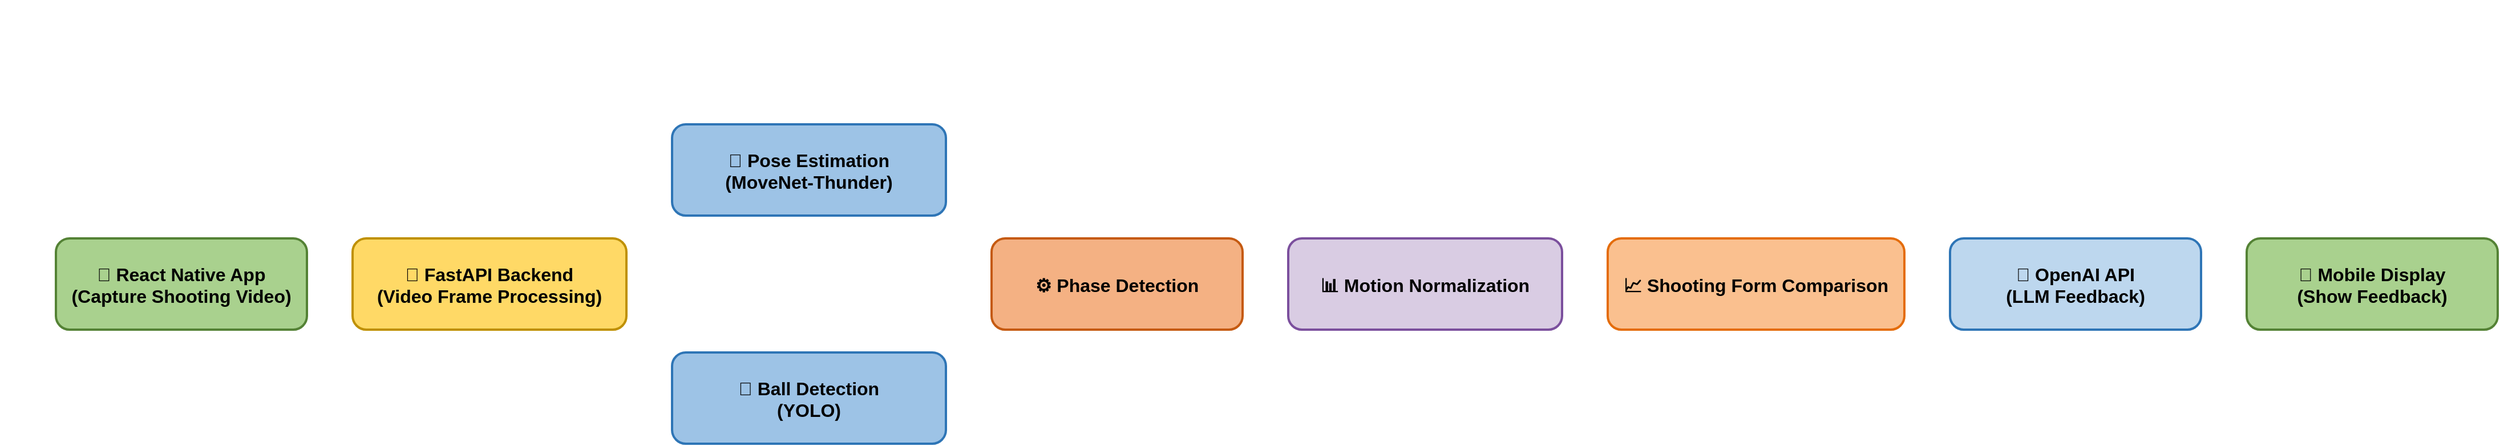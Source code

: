 <mxfile>
  <diagram id="shooting-flow-pro" name="Shooting Flow">
    <mxGraphModel>
      <root>
        <mxCell id="0" />
        <mxCell id="1" parent="0" />

        <!-- React Native -->
        <mxCell id="2" value="📱 React Native App&#xa;(Capture Shooting Video)" style="rounded=1;fillColor=#A9D18E;strokeColor=#548235;fontSize=16;fontStyle=1;strokeWidth=2" vertex="1" parent="1">
          <mxGeometry x="40" y="200" width="220" height="80" as="geometry" />
        </mxCell>

        <!-- FastAPI Backend -->
        <mxCell id="3" value="🚀 FastAPI Backend&#xa;(Video Frame Processing)" style="rounded=1;fillColor=#FFD966;strokeColor=#BF9000;fontSize=16;fontStyle=1;strokeWidth=2" vertex="1" parent="1">
          <mxGeometry x="300" y="200" width="240" height="80" as="geometry" />
        </mxCell>

        <!-- Keypoint Extraction -->
        <mxCell id="4" value="🧍 Pose Estimation&#xa;(MoveNet-Thunder)" style="rounded=1;fillColor=#9DC3E6;strokeColor=#2E75B6;fontSize=16;fontStyle=1;strokeWidth=2" vertex="1" parent="1">
          <mxGeometry x="580" y="100" width="240" height="80" as="geometry" />
        </mxCell>

        <!-- Ball Detection -->
        <mxCell id="5" value="🏀 Ball Detection&#xa;(YOLO)" style="rounded=1;fillColor=#9DC3E6;strokeColor=#2E75B6;fontSize=16;fontStyle=1;strokeWidth=2" vertex="1" parent="1">
          <mxGeometry x="580" y="300" width="240" height="80" as="geometry" />
        </mxCell>

        <!-- Phase Detection -->
        <mxCell id="6" value="⚙️ Phase Detection" style="rounded=1;fillColor=#F4B183;strokeColor=#C55A11;fontSize=16;fontStyle=1;strokeWidth=2" vertex="1" parent="1">
          <mxGeometry x="860" y="200" width="220" height="80" as="geometry" />
        </mxCell>

        <!-- Normalization -->
        <mxCell id="7" value="📊 Motion Normalization" style="rounded=1;fillColor=#D9CCE3;strokeColor=#7B4F9D;fontSize=16;fontStyle=1;strokeWidth=2" vertex="1" parent="1">
          <mxGeometry x="1120" y="200" width="240" height="80" as="geometry" />
        </mxCell>

        <!-- Shooting Comparison -->
        <mxCell id="8" value="📈 Shooting Form Comparison" style="rounded=1;fillColor=#FAC08F;strokeColor=#E46C0A;fontSize=16;fontStyle=1;strokeWidth=2" vertex="1" parent="1">
          <mxGeometry x="1400" y="200" width="260" height="80" as="geometry" />
        </mxCell>

        <!-- OpenAI -->
        <mxCell id="9" value="🤖 OpenAI API&#xa;(LLM Feedback)" style="rounded=1;fillColor=#BDD7EE;strokeColor=#2E75B6;fontSize=16;fontStyle=1;strokeWidth=2" vertex="1" parent="1">
          <mxGeometry x="1700" y="200" width="220" height="80" as="geometry" />
        </mxCell>

        <!-- Mobile Display -->
        <mxCell id="10" value="📱 Mobile Display&#xa;(Show Feedback)" style="rounded=1;fillColor=#A9D18E;strokeColor=#548235;fontSize=16;fontStyle=1;strokeWidth=2" vertex="1" parent="1">
          <mxGeometry x="1960" y="200" width="220" height="80" as="geometry" />
        </mxCell>

        <!-- Arrows Main Flow -->
        <mxCell id="11" edge="1" parent="1" source="2" target="3" style="endArrow=block;endFill=1;strokeWidth=3;strokeColor=#000000" />
        <mxCell id="12" edge="1" parent="1" source="3" target="4" style="endArrow=block;endFill=1;strokeWidth=3;strokeColor=#000000" />
        <mxCell id="13" edge="1" parent="1" source="3" target="5" style="endArrow=block;endFill=1;strokeWidth=3;strokeColor=#000000" />
        <mxCell id="14" edge="1" parent="1" source="4" target="6" style="endArrow=block;endFill=1;strokeWidth=3;strokeColor=#000000" />
        <mxCell id="15" edge="1" parent="1" source="5" target="6" style="endArrow=block;endFill=1;strokeWidth=3;strokeColor=#000000" />
        <mxCell id="16" edge="1" parent="1" source="6" target="7" style="endArrow=block;endFill=1;strokeWidth=3;strokeColor=#000000" />
        <mxCell id="17" edge="1" parent="1" source="7" target="8" style="endArrow=block;endFill=1;strokeWidth=3;strokeColor=#000000" />
        <mxCell id="18" edge="1" parent="1" source="8" target="9" style="endArrow=block;endFill=1;strokeWidth=3;strokeColor=#000000" />
        <mxCell id="19" edge="1" parent="1" source="9" target="10" style="endArrow=block;endFill=1;strokeWidth=3;strokeColor=#000000" />
      </root>
    </mxGraphModel>
  </diagram>
</mxfile>
